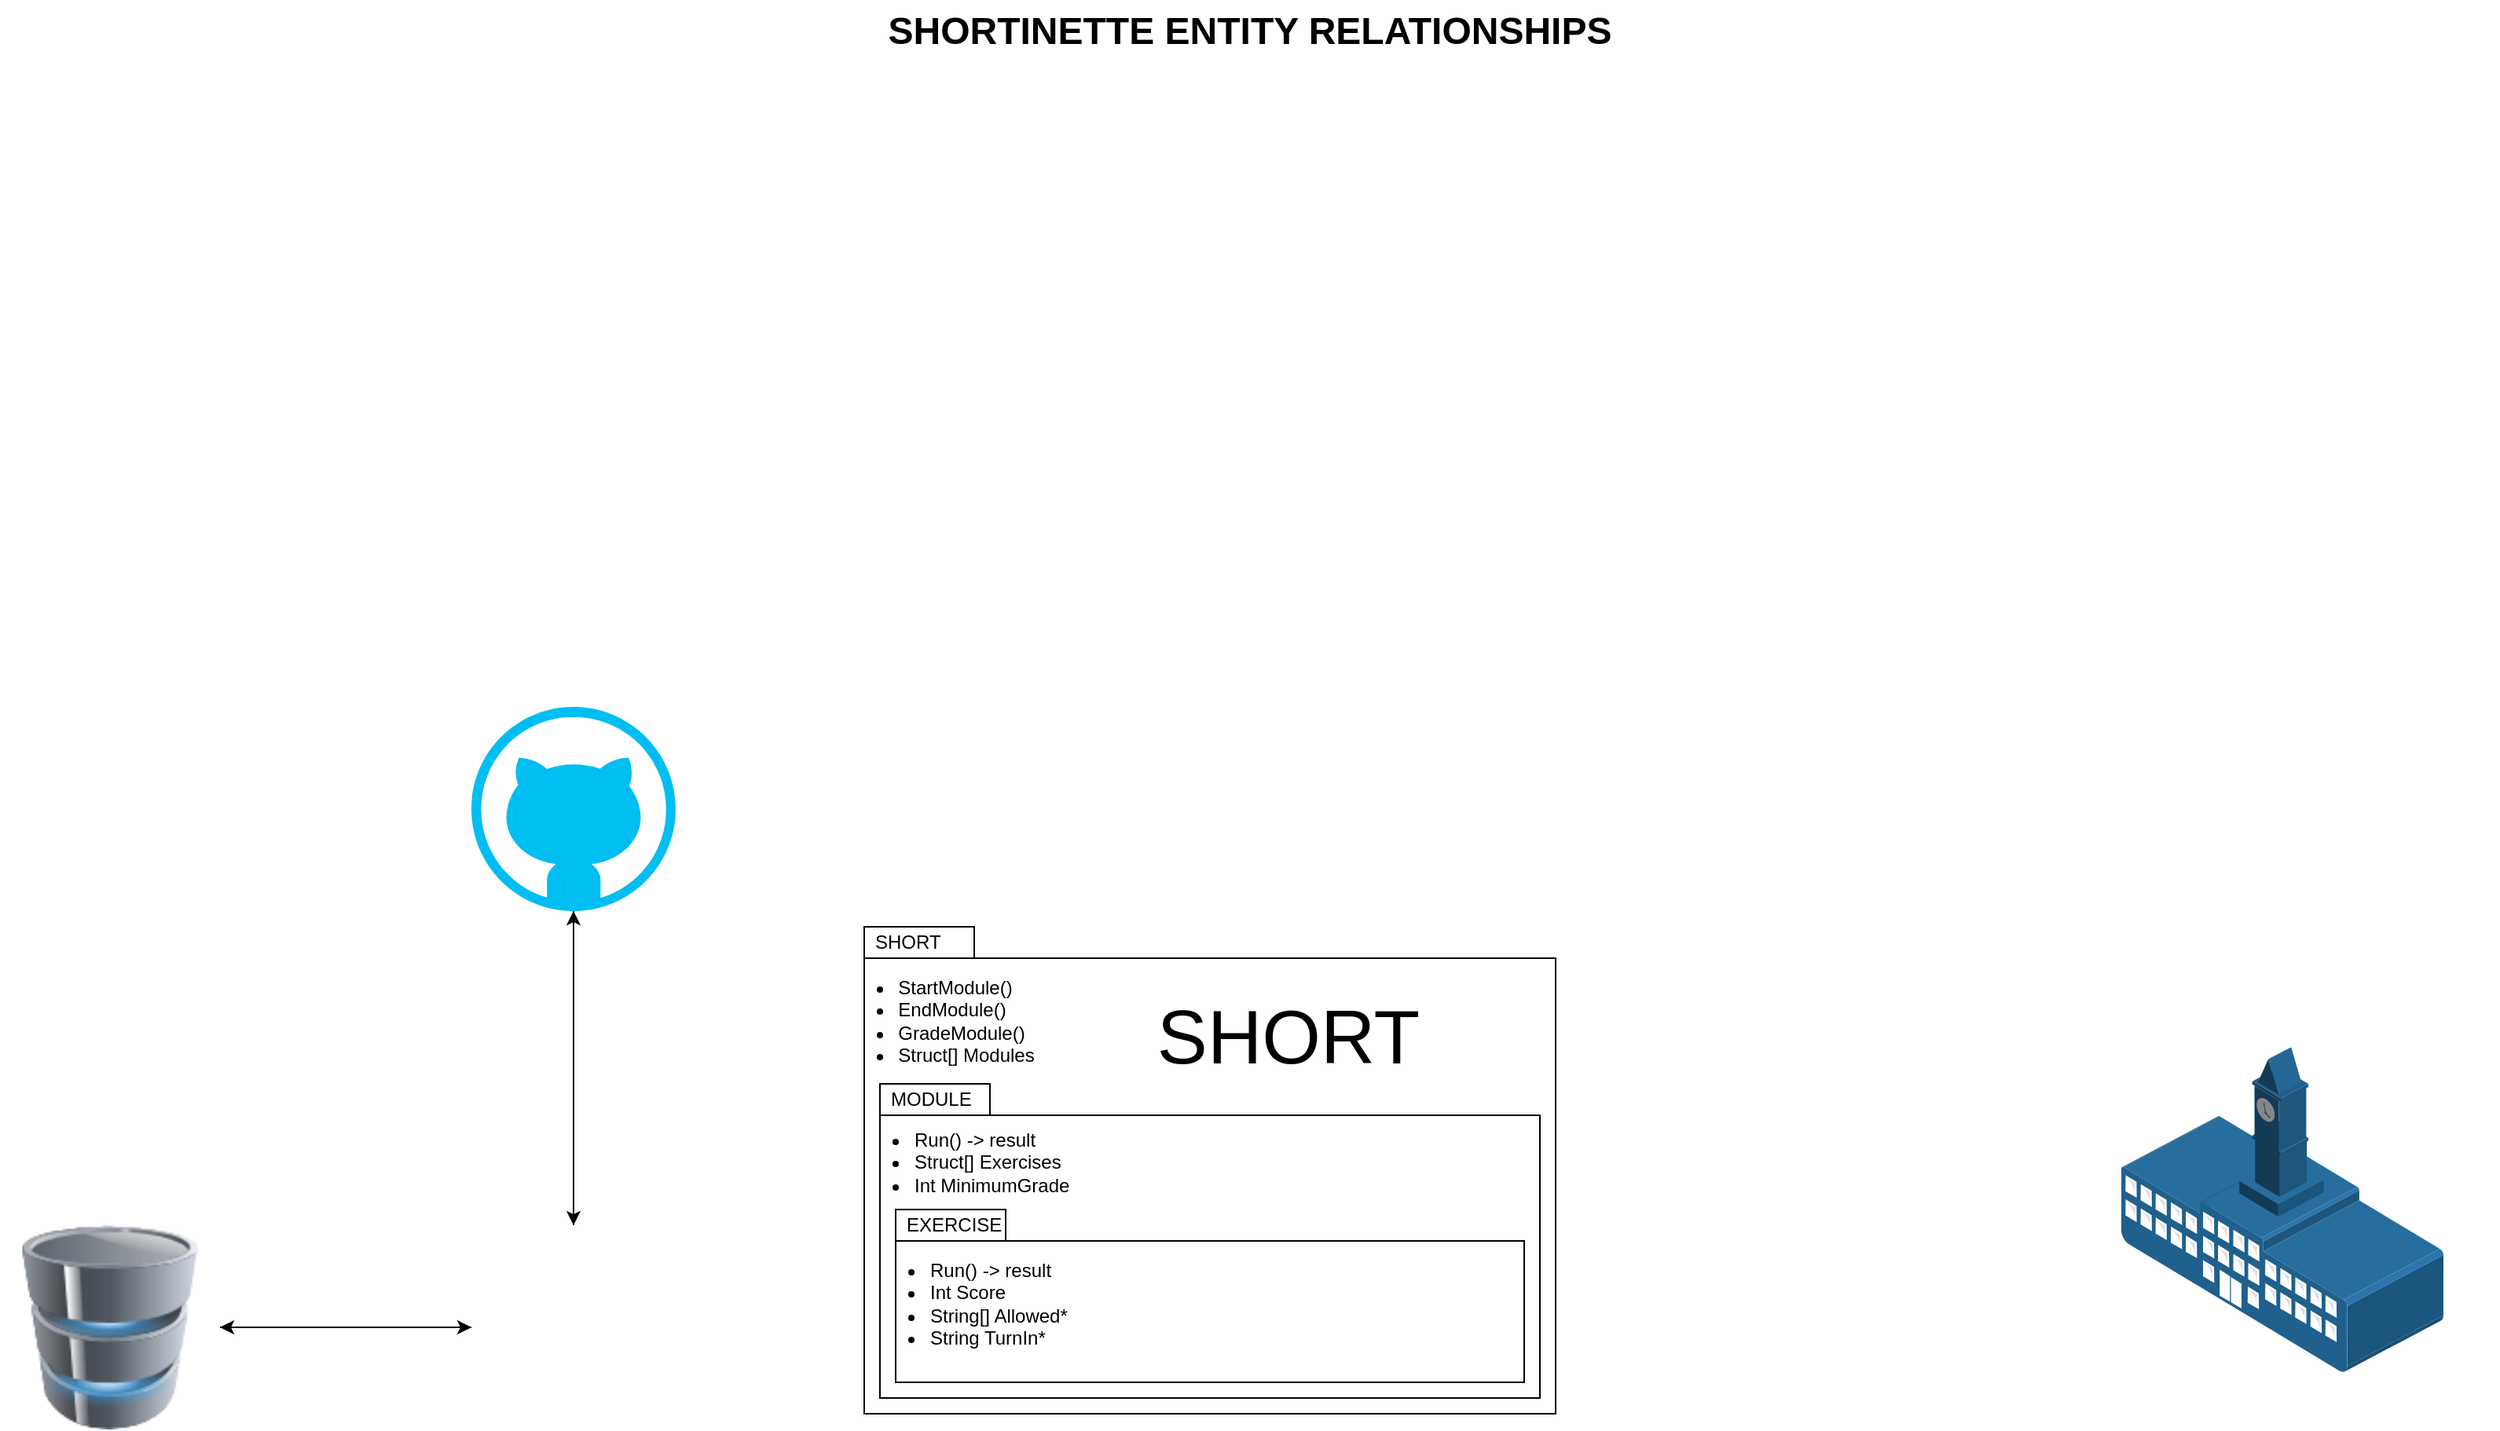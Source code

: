 <mxfile version="24.6.5" type="github">
  <diagram name="Page-1" id="74b105a0-9070-1c63-61bc-23e55f88626e">
    <mxGraphModel dx="1592" dy="775" grid="1" gridSize="10" guides="1" tooltips="1" connect="1" arrows="1" fold="1" page="1" pageScale="1.5" pageWidth="1169" pageHeight="826" background="none" math="0" shadow="0">
      <root>
        <mxCell id="0" style=";html=1;" />
        <mxCell id="1" style=";html=1;" parent="0" />
        <mxCell id="10b056a9c633e61c-30" value="SHORTINETTE ENTITY RELATIONSHIPS" style="text;strokeColor=none;fillColor=none;html=1;fontSize=24;fontStyle=1;verticalAlign=middle;align=center;" parent="1" vertex="1">
          <mxGeometry x="80" y="40" width="1590" height="40" as="geometry" />
        </mxCell>
        <mxCell id="mL3Ycqz0UNbkhGMjZPWM-10" style="edgeStyle=orthogonalEdgeStyle;rounded=0;orthogonalLoop=1;jettySize=auto;html=1;entryX=0.5;entryY=0;entryDx=0;entryDy=0;" edge="1" parent="1" source="mL3Ycqz0UNbkhGMjZPWM-2" target="mL3Ycqz0UNbkhGMjZPWM-7">
          <mxGeometry relative="1" as="geometry" />
        </mxCell>
        <object label="" GitHub="GitHub" id="mL3Ycqz0UNbkhGMjZPWM-2">
          <mxCell style="verticalLabelPosition=bottom;html=1;verticalAlign=top;align=center;strokeColor=none;fillColor=#00BEF2;shape=mxgraph.azure.github_code;pointerEvents=1;" vertex="1" parent="1">
            <mxGeometry x="380" y="490" width="130" height="130" as="geometry" />
          </mxCell>
        </object>
        <mxCell id="mL3Ycqz0UNbkhGMjZPWM-12" style="edgeStyle=orthogonalEdgeStyle;rounded=0;orthogonalLoop=1;jettySize=auto;html=1;" edge="1" parent="1" source="mL3Ycqz0UNbkhGMjZPWM-3" target="mL3Ycqz0UNbkhGMjZPWM-7">
          <mxGeometry relative="1" as="geometry" />
        </mxCell>
        <mxCell id="mL3Ycqz0UNbkhGMjZPWM-3" value="" style="image;html=1;image=img/lib/clip_art/computers/Database_128x128.png;points=[[0,0,0,0,0],[0,0.25,0,0,0],[0,0.5,0,0,0],[0,0.75,0,0,0],[0,1,0,0,0],[0.25,0,0,0,0],[0.25,1,0,0,0],[0.5,0,0,0,0],[0.5,1,0,0,0],[0.75,0,0,0,0],[0.75,1,0,0,0],[1,0,0,0,0],[1,0.25,0,0,0],[1,0.5,0,0,0],[1,0.75,0,0,0],[1,1,0,0,0]];" vertex="1" parent="1">
          <mxGeometry x="80" y="820" width="140" height="130" as="geometry" />
        </mxCell>
        <mxCell id="mL3Ycqz0UNbkhGMjZPWM-7" value="" style="shape=image;html=1;verticalAlign=top;verticalLabelPosition=bottom;labelBackgroundColor=#ffffff;imageAspect=0;aspect=fixed;image=https://cdn4.iconfinder.com/data/icons/success-filloutline/64/brain-think-brainstorm-creative-idea-128.png" vertex="1" parent="1">
          <mxGeometry x="380" y="820" width="130" height="130" as="geometry" />
        </mxCell>
        <mxCell id="mL3Ycqz0UNbkhGMjZPWM-11" style="edgeStyle=orthogonalEdgeStyle;rounded=0;orthogonalLoop=1;jettySize=auto;html=1;entryX=0.5;entryY=1;entryDx=0;entryDy=0;entryPerimeter=0;" edge="1" parent="1" source="mL3Ycqz0UNbkhGMjZPWM-7" target="mL3Ycqz0UNbkhGMjZPWM-2">
          <mxGeometry relative="1" as="geometry" />
        </mxCell>
        <mxCell id="mL3Ycqz0UNbkhGMjZPWM-13" style="edgeStyle=orthogonalEdgeStyle;rounded=0;orthogonalLoop=1;jettySize=auto;html=1;entryX=1;entryY=0.5;entryDx=0;entryDy=0;entryPerimeter=0;" edge="1" parent="1" source="mL3Ycqz0UNbkhGMjZPWM-7" target="mL3Ycqz0UNbkhGMjZPWM-3">
          <mxGeometry relative="1" as="geometry" />
        </mxCell>
        <mxCell id="mL3Ycqz0UNbkhGMjZPWM-14" value="" style="image;points=[];aspect=fixed;html=1;align=center;shadow=0;dashed=0;image=img/lib/allied_telesis/buildings/School_Building.svg;" vertex="1" parent="1">
          <mxGeometry x="1430" y="706.38" width="205" height="207.24" as="geometry" />
        </mxCell>
        <mxCell id="mL3Ycqz0UNbkhGMjZPWM-17" value="SHORT" style="shape=folder;xSize=90;align=left;spacingLeft=10;align=left;verticalAlign=top;spacingLeft=5;spacingTop=-4;tabWidth=70;tabHeight=20;tabPosition=left;html=1;recursiveResize=0;" vertex="1" parent="1">
          <mxGeometry x="630" y="630" width="440" height="310" as="geometry" />
        </mxCell>
        <mxCell id="mL3Ycqz0UNbkhGMjZPWM-24" value="MODULE" style="shape=folder;xSize=90;align=left;spacingLeft=10;align=left;verticalAlign=top;spacingLeft=5;spacingTop=-4;tabWidth=70;tabHeight=20;tabPosition=left;html=1;recursiveResize=0;" vertex="1" parent="1">
          <mxGeometry x="640" y="730" width="420" height="200" as="geometry" />
        </mxCell>
        <mxCell id="mL3Ycqz0UNbkhGMjZPWM-25" value="EXERCISE" style="shape=folder;xSize=90;align=left;spacingLeft=10;align=left;verticalAlign=top;spacingLeft=5;spacingTop=-4;tabWidth=70;tabHeight=20;tabPosition=left;html=1;recursiveResize=0;" vertex="1" parent="1">
          <mxGeometry x="650" y="810" width="400" height="110" as="geometry" />
        </mxCell>
        <mxCell id="mL3Ycqz0UNbkhGMjZPWM-26" value="&lt;ul&gt;&lt;li style=&quot;text-align: left;&quot;&gt;StartModule()&lt;/li&gt;&lt;li style=&quot;text-align: left;&quot;&gt;EndModule()&lt;/li&gt;&lt;li style=&quot;text-align: left;&quot;&gt;GradeModule()&lt;/li&gt;&lt;li style=&quot;text-align: left;&quot;&gt;Struct[] Modules&lt;/li&gt;&lt;/ul&gt;" style="text;strokeColor=none;align=center;fillColor=none;html=1;verticalAlign=middle;whiteSpace=wrap;rounded=0;" vertex="1" parent="1">
          <mxGeometry x="600" y="650" width="150" height="80" as="geometry" />
        </mxCell>
        <mxCell id="mL3Ycqz0UNbkhGMjZPWM-27" value="&lt;ul&gt;&lt;li style=&quot;&quot;&gt;Run() -&amp;gt; result&lt;/li&gt;&lt;li style=&quot;&quot;&gt;Struct[] Exercises&lt;/li&gt;&lt;li style=&quot;&quot;&gt;Int MinimumGrade&lt;/li&gt;&lt;/ul&gt;" style="text;strokeColor=none;align=left;fillColor=none;html=1;verticalAlign=middle;whiteSpace=wrap;rounded=0;" vertex="1" parent="1">
          <mxGeometry x="620" y="750" width="150" height="60" as="geometry" />
        </mxCell>
        <mxCell id="mL3Ycqz0UNbkhGMjZPWM-32" value="&lt;ul&gt;&lt;li style=&quot;&quot;&gt;Run() -&amp;gt; result&lt;/li&gt;&lt;li style=&quot;&quot;&gt;Int Score&lt;/li&gt;&lt;li style=&quot;&quot;&gt;String[] Allowed*&lt;/li&gt;&lt;li style=&quot;&quot;&gt;String TurnIn*&lt;/li&gt;&lt;/ul&gt;" style="text;strokeColor=none;align=left;fillColor=none;html=1;verticalAlign=middle;whiteSpace=wrap;rounded=0;" vertex="1" parent="1">
          <mxGeometry x="630" y="840" width="140" height="60" as="geometry" />
        </mxCell>
        <mxCell id="mL3Ycqz0UNbkhGMjZPWM-33" value="&lt;font style=&quot;font-size: 48px;&quot;&gt;SHORT&lt;/font&gt;" style="text;strokeColor=none;align=center;fillColor=none;html=1;verticalAlign=middle;whiteSpace=wrap;rounded=0;" vertex="1" parent="1">
          <mxGeometry x="750" y="660" width="300" height="80" as="geometry" />
        </mxCell>
      </root>
    </mxGraphModel>
  </diagram>
</mxfile>
